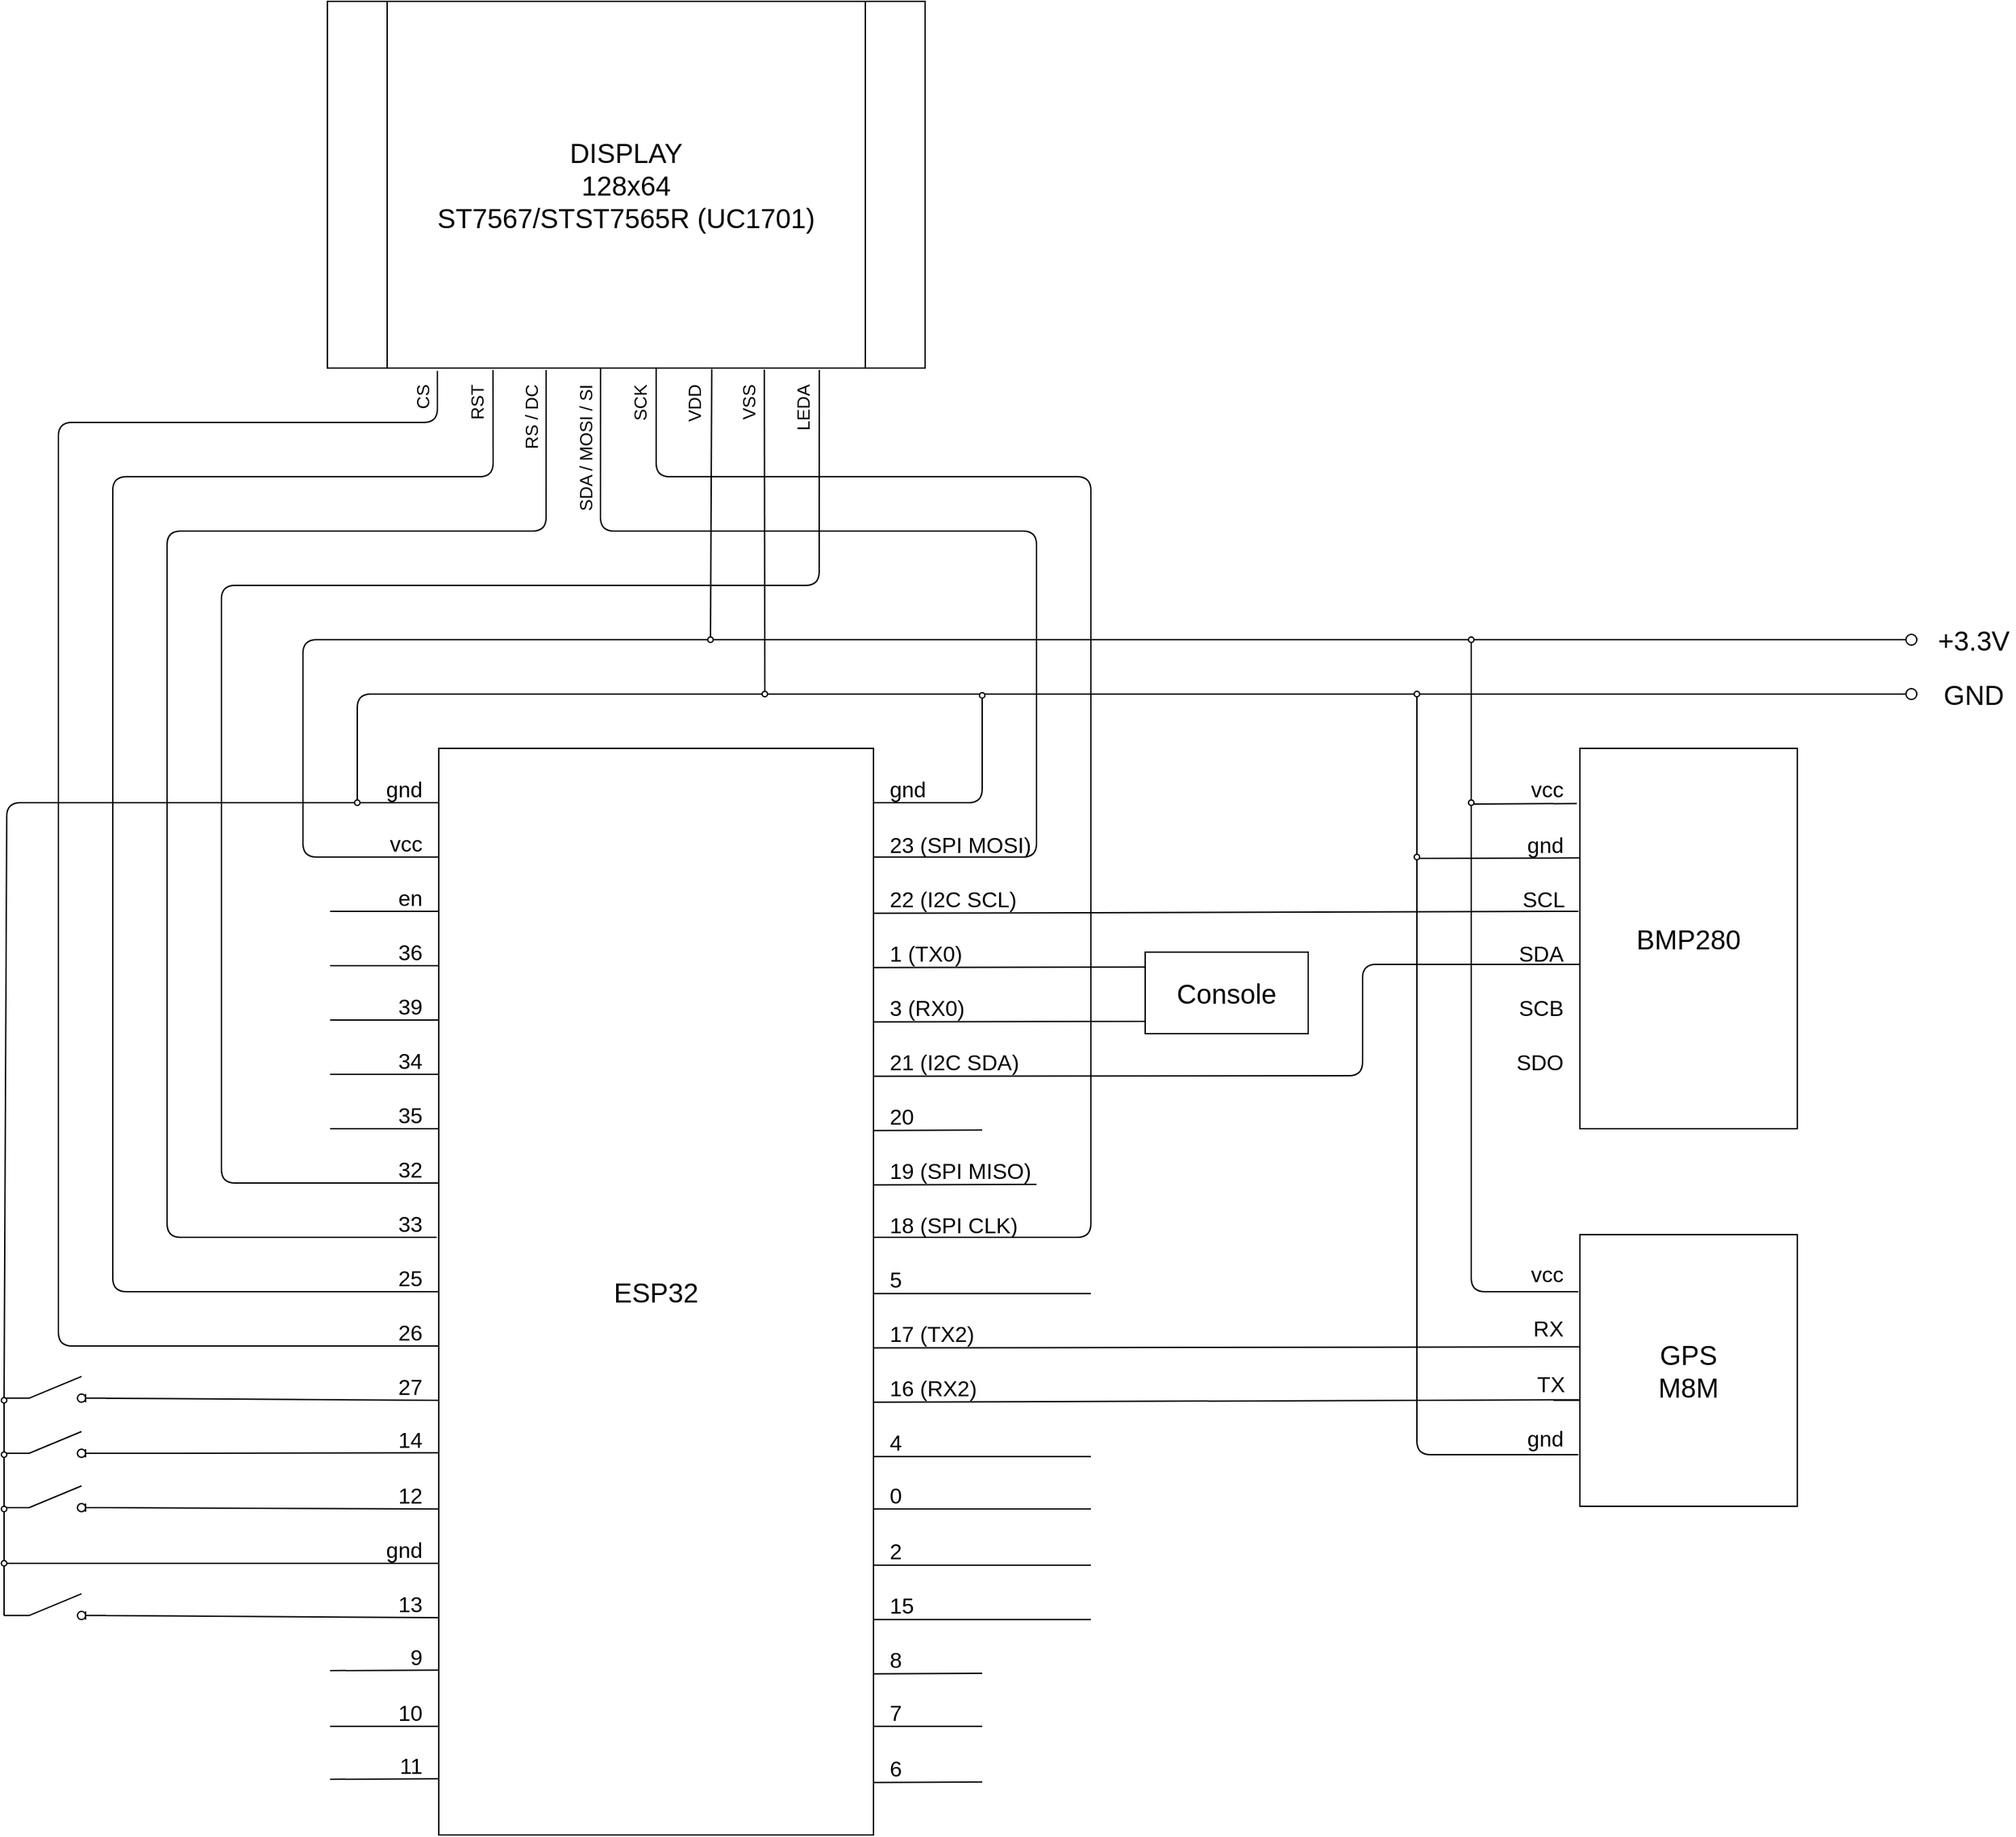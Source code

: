 <mxfile version="12.7.9" type="device"><diagram name="Page-1" id="7e0a89b8-554c-2b80-1dc8-d5c74ca68de4"><mxGraphModel dx="1573" dy="1847" grid="1" gridSize="10" guides="1" tooltips="1" connect="1" arrows="1" fold="1" page="1" pageScale="1" pageWidth="1100" pageHeight="850" background="#ffffff" math="0" shadow="0"><root><mxCell id="0"/><mxCell id="1" parent="0"/><mxCell id="0UZPbs1Aj6lGEh4538II-2" value="&lt;font style=&quot;font-size: 20px&quot;&gt;ESP32&lt;/font&gt;" style="rounded=0;whiteSpace=wrap;html=1;" parent="1" vertex="1"><mxGeometry x="400" y="40" width="320" height="800" as="geometry"/></mxCell><mxCell id="0UZPbs1Aj6lGEh4538II-4" value="" style="endArrow=none;html=1;" parent="1" edge="1"><mxGeometry width="50" height="50" relative="1" as="geometry"><mxPoint x="720" y="161.43" as="sourcePoint"/><mxPoint x="1239" y="160" as="targetPoint"/></mxGeometry></mxCell><mxCell id="0UZPbs1Aj6lGEh4538II-5" value="" style="endArrow=none;html=1;" parent="1" edge="1"><mxGeometry width="50" height="50" relative="1" as="geometry"><mxPoint x="720" y="201.43" as="sourcePoint"/><mxPoint x="920" y="201" as="targetPoint"/></mxGeometry></mxCell><mxCell id="0UZPbs1Aj6lGEh4538II-6" value="&lt;font style=&quot;font-size: 16px&quot;&gt;23 (SPI MOSI)&lt;/font&gt;" style="text;html=1;strokeColor=none;fillColor=none;align=left;verticalAlign=middle;whiteSpace=wrap;rounded=0;fontSize=13;" parent="1" vertex="1"><mxGeometry x="730" y="100" width="110" height="21.43" as="geometry"/></mxCell><mxCell id="0UZPbs1Aj6lGEh4538II-7" value="&lt;font style=&quot;font-size: 16px&quot;&gt;22 (I2C SCL)&lt;/font&gt;" style="text;html=1;strokeColor=none;fillColor=none;align=left;verticalAlign=middle;rounded=0;fontSize=13;" parent="1" vertex="1"><mxGeometry x="730" y="141.43" width="110" height="20" as="geometry"/></mxCell><mxCell id="0UZPbs1Aj6lGEh4538II-8" value="&lt;font style=&quot;font-size: 16px&quot;&gt;1 (TX0)&lt;/font&gt;" style="text;html=1;strokeColor=none;fillColor=none;align=left;verticalAlign=middle;whiteSpace=wrap;rounded=0;fontSize=13;" parent="1" vertex="1"><mxGeometry x="730" y="181.43" width="100" height="20" as="geometry"/></mxCell><mxCell id="0UZPbs1Aj6lGEh4538II-12" value="&lt;font style=&quot;font-size: 16px&quot;&gt;3 (RX0)&lt;br&gt;&lt;/font&gt;" style="text;html=1;strokeColor=none;fillColor=none;align=left;verticalAlign=middle;whiteSpace=wrap;rounded=0;fontSize=13;" parent="1" vertex="1"><mxGeometry x="730" y="221.43" width="100" height="20" as="geometry"/></mxCell><mxCell id="0UZPbs1Aj6lGEh4538II-13" value="" style="endArrow=none;html=1;" parent="1" edge="1"><mxGeometry width="50" height="50" relative="1" as="geometry"><mxPoint x="720" y="241.43" as="sourcePoint"/><mxPoint x="920" y="241" as="targetPoint"/></mxGeometry></mxCell><mxCell id="0UZPbs1Aj6lGEh4538II-14" value="&lt;font style=&quot;font-size: 16px&quot;&gt;21 (I2C SDA)&lt;/font&gt;" style="text;html=1;strokeColor=none;fillColor=none;align=left;verticalAlign=middle;whiteSpace=wrap;rounded=0;fontSize=13;" parent="1" vertex="1"><mxGeometry x="730" y="261.43" width="110" height="20" as="geometry"/></mxCell><mxCell id="0UZPbs1Aj6lGEh4538II-15" value="" style="endArrow=none;html=1;entryX=-0.003;entryY=0.568;entryDx=0;entryDy=0;entryPerimeter=0;" parent="1" edge="1" target="93kiFHDjrlVCuS0_B0_R-1"><mxGeometry width="50" height="50" relative="1" as="geometry"><mxPoint x="720" y="281.43" as="sourcePoint"/><mxPoint x="1040" y="281" as="targetPoint"/><Array as="points"><mxPoint x="1080" y="281"/><mxPoint x="1080" y="199"/></Array></mxGeometry></mxCell><mxCell id="0UZPbs1Aj6lGEh4538II-16" value="&lt;font style=&quot;font-size: 16px&quot;&gt;20&lt;/font&gt;" style="text;html=1;strokeColor=none;fillColor=none;align=left;verticalAlign=middle;whiteSpace=wrap;rounded=0;fontSize=13;" parent="1" vertex="1"><mxGeometry x="730" y="301.43" width="40" height="20" as="geometry"/></mxCell><mxCell id="0UZPbs1Aj6lGEh4538II-17" value="" style="endArrow=none;html=1;" parent="1" edge="1"><mxGeometry width="50" height="50" relative="1" as="geometry"><mxPoint x="720" y="321.43" as="sourcePoint"/><mxPoint x="800" y="321" as="targetPoint"/></mxGeometry></mxCell><mxCell id="0UZPbs1Aj6lGEh4538II-18" value="&lt;font style=&quot;font-size: 16px&quot;&gt;19 (SPI MISO)&lt;/font&gt;" style="text;html=1;strokeColor=none;fillColor=none;align=left;verticalAlign=middle;whiteSpace=wrap;rounded=0;fontSize=13;" parent="1" vertex="1"><mxGeometry x="730" y="341.43" width="110" height="20" as="geometry"/></mxCell><mxCell id="0UZPbs1Aj6lGEh4538II-19" value="" style="endArrow=none;html=1;" parent="1" edge="1"><mxGeometry width="50" height="50" relative="1" as="geometry"><mxPoint x="720" y="361.43" as="sourcePoint"/><mxPoint x="840" y="361" as="targetPoint"/></mxGeometry></mxCell><mxCell id="0UZPbs1Aj6lGEh4538II-20" value="&lt;font style=&quot;font-size: 16px&quot;&gt;18 (SPI CLK)&lt;/font&gt;" style="text;html=1;strokeColor=none;fillColor=none;align=left;verticalAlign=middle;whiteSpace=wrap;rounded=0;fontSize=13;" parent="1" vertex="1"><mxGeometry x="730" y="381.43" width="110" height="20" as="geometry"/></mxCell><mxCell id="0UZPbs1Aj6lGEh4538II-22" value="&lt;font style=&quot;font-size: 16px&quot;&gt;5&lt;/font&gt;" style="text;html=1;strokeColor=none;fillColor=none;align=left;verticalAlign=middle;whiteSpace=wrap;rounded=0;fontSize=13;" parent="1" vertex="1"><mxGeometry x="730" y="421.43" width="40" height="20" as="geometry"/></mxCell><mxCell id="0UZPbs1Aj6lGEh4538II-23" value="" style="endArrow=none;html=1;" parent="1" edge="1"><mxGeometry width="50" height="50" relative="1" as="geometry"><mxPoint x="720" y="441.43" as="sourcePoint"/><mxPoint x="880" y="441.43" as="targetPoint"/></mxGeometry></mxCell><mxCell id="0UZPbs1Aj6lGEh4538II-26" value="&lt;font style=&quot;font-size: 16px&quot;&gt;17 (TX2)&lt;/font&gt;" style="text;html=1;strokeColor=none;fillColor=none;align=left;verticalAlign=middle;whiteSpace=wrap;rounded=0;fontSize=13;" parent="1" vertex="1"><mxGeometry x="730" y="461.43" width="110" height="20" as="geometry"/></mxCell><mxCell id="0UZPbs1Aj6lGEh4538II-27" value="" style="endArrow=none;html=1;entryX=0.007;entryY=0.413;entryDx=0;entryDy=0;entryPerimeter=0;" parent="1" edge="1" target="93kiFHDjrlVCuS0_B0_R-14"><mxGeometry width="50" height="50" relative="1" as="geometry"><mxPoint x="720" y="481.43" as="sourcePoint"/><mxPoint x="880" y="481.43" as="targetPoint"/></mxGeometry></mxCell><mxCell id="0UZPbs1Aj6lGEh4538II-28" value="&lt;span style=&quot;font-size: 16px&quot;&gt;16 (RX2)&lt;/span&gt;" style="text;html=1;strokeColor=none;fillColor=none;align=left;verticalAlign=middle;whiteSpace=wrap;rounded=0;fontSize=13;" parent="1" vertex="1"><mxGeometry x="730" y="501.43" width="110" height="20" as="geometry"/></mxCell><mxCell id="0UZPbs1Aj6lGEh4538II-29" value="" style="endArrow=none;html=1;entryX=0.002;entryY=0.608;entryDx=0;entryDy=0;entryPerimeter=0;" parent="1" edge="1" target="93kiFHDjrlVCuS0_B0_R-14"><mxGeometry width="50" height="50" relative="1" as="geometry"><mxPoint x="720" y="521.43" as="sourcePoint"/><mxPoint x="880" y="521.43" as="targetPoint"/></mxGeometry></mxCell><mxCell id="0UZPbs1Aj6lGEh4538II-30" value="&lt;font style=&quot;font-size: 16px&quot;&gt;4&lt;/font&gt;" style="text;html=1;strokeColor=none;fillColor=none;align=left;verticalAlign=middle;whiteSpace=wrap;rounded=0;fontSize=13;" parent="1" vertex="1"><mxGeometry x="730" y="541.43" width="40" height="20" as="geometry"/></mxCell><mxCell id="0UZPbs1Aj6lGEh4538II-31" value="" style="endArrow=none;html=1;" parent="1" edge="1"><mxGeometry width="50" height="50" relative="1" as="geometry"><mxPoint x="720" y="561.43" as="sourcePoint"/><mxPoint x="880" y="561.43" as="targetPoint"/></mxGeometry></mxCell><mxCell id="0UZPbs1Aj6lGEh4538II-32" value="&lt;font style=&quot;font-size: 16px&quot;&gt;0&lt;/font&gt;" style="text;html=1;strokeColor=none;fillColor=none;align=left;verticalAlign=middle;whiteSpace=wrap;rounded=0;fontSize=13;" parent="1" vertex="1"><mxGeometry x="730" y="580" width="40" height="20" as="geometry"/></mxCell><mxCell id="0UZPbs1Aj6lGEh4538II-33" value="" style="endArrow=none;html=1;" parent="1" edge="1"><mxGeometry width="50" height="50" relative="1" as="geometry"><mxPoint x="720" y="600" as="sourcePoint"/><mxPoint x="880" y="600" as="targetPoint"/></mxGeometry></mxCell><mxCell id="0UZPbs1Aj6lGEh4538II-34" value="&lt;font style=&quot;font-size: 16px&quot;&gt;2&lt;/font&gt;" style="text;html=1;strokeColor=none;fillColor=none;align=left;verticalAlign=middle;whiteSpace=wrap;rounded=0;fontSize=13;" parent="1" vertex="1"><mxGeometry x="730" y="621.43" width="40" height="20" as="geometry"/></mxCell><mxCell id="0UZPbs1Aj6lGEh4538II-35" value="" style="endArrow=none;html=1;" parent="1" edge="1"><mxGeometry width="50" height="50" relative="1" as="geometry"><mxPoint x="720" y="641.43" as="sourcePoint"/><mxPoint x="880" y="641.43" as="targetPoint"/></mxGeometry></mxCell><mxCell id="0UZPbs1Aj6lGEh4538II-36" value="" style="endArrow=none;html=1;" parent="1" edge="1"><mxGeometry width="50" height="50" relative="1" as="geometry"><mxPoint x="720" y="801.43" as="sourcePoint"/><mxPoint x="800" y="801" as="targetPoint"/></mxGeometry></mxCell><mxCell id="0UZPbs1Aj6lGEh4538II-37" value="&lt;font style=&quot;font-size: 16px&quot;&gt;6&lt;/font&gt;" style="text;html=1;strokeColor=none;fillColor=none;align=left;verticalAlign=middle;whiteSpace=wrap;rounded=0;fontSize=13;" parent="1" vertex="1"><mxGeometry x="730" y="781.43" width="40" height="20" as="geometry"/></mxCell><mxCell id="0UZPbs1Aj6lGEh4538II-38" value="" style="endArrow=none;html=1;" parent="1" edge="1"><mxGeometry width="50" height="50" relative="1" as="geometry"><mxPoint x="720" y="760.0" as="sourcePoint"/><mxPoint x="800" y="760" as="targetPoint"/></mxGeometry></mxCell><mxCell id="0UZPbs1Aj6lGEh4538II-39" value="&lt;font style=&quot;font-size: 16px&quot;&gt;7&lt;/font&gt;" style="text;html=1;strokeColor=none;fillColor=none;align=left;verticalAlign=middle;whiteSpace=wrap;rounded=0;fontSize=13;" parent="1" vertex="1"><mxGeometry x="730" y="740" width="40" height="20" as="geometry"/></mxCell><mxCell id="0UZPbs1Aj6lGEh4538II-40" value="&lt;font style=&quot;font-size: 16px&quot;&gt;8&lt;/font&gt;" style="text;html=1;strokeColor=none;fillColor=none;align=left;verticalAlign=middle;whiteSpace=wrap;rounded=0;fontSize=13;" parent="1" vertex="1"><mxGeometry x="730" y="701.43" width="40" height="20" as="geometry"/></mxCell><mxCell id="0UZPbs1Aj6lGEh4538II-41" value="" style="endArrow=none;html=1;" parent="1" edge="1"><mxGeometry width="50" height="50" relative="1" as="geometry"><mxPoint x="720" y="721.43" as="sourcePoint"/><mxPoint x="800" y="721" as="targetPoint"/></mxGeometry></mxCell><mxCell id="0UZPbs1Aj6lGEh4538II-42" value="&lt;span style=&quot;font-size: 16px&quot;&gt;15&lt;/span&gt;" style="text;html=1;strokeColor=none;fillColor=none;align=left;verticalAlign=middle;whiteSpace=wrap;rounded=0;fontSize=13;" parent="1" vertex="1"><mxGeometry x="730" y="661.43" width="40" height="20" as="geometry"/></mxCell><mxCell id="0UZPbs1Aj6lGEh4538II-43" value="" style="endArrow=none;html=1;" parent="1" edge="1"><mxGeometry width="50" height="50" relative="1" as="geometry"><mxPoint x="720" y="681.43" as="sourcePoint"/><mxPoint x="880" y="681.43" as="targetPoint"/></mxGeometry></mxCell><mxCell id="0UZPbs1Aj6lGEh4538II-44" value="" style="endArrow=none;html=1;exitX=0;exitY=0.845;exitDx=0;exitDy=0;exitPerimeter=0;" parent="1" source="0UZPbs1Aj6lGEh4538II-85" edge="1"><mxGeometry width="50" height="50" relative="1" as="geometry"><mxPoint x="130" y="80" as="sourcePoint"/><mxPoint x="400" y="80" as="targetPoint"/><Array as="points"><mxPoint x="82" y="80"/></Array></mxGeometry></mxCell><mxCell id="0UZPbs1Aj6lGEh4538II-45" value="" style="endArrow=none;html=1;" parent="1" edge="1"><mxGeometry width="50" height="50" relative="1" as="geometry"><mxPoint x="1480" y="-40" as="sourcePoint"/><mxPoint x="400" y="120" as="targetPoint"/><Array as="points"><mxPoint x="300" y="-40"/><mxPoint x="300" y="120"/></Array></mxGeometry></mxCell><mxCell id="0UZPbs1Aj6lGEh4538II-46" value="" style="endArrow=none;html=1;" parent="1" edge="1"><mxGeometry width="50" height="50" relative="1" as="geometry"><mxPoint x="320" y="160" as="sourcePoint"/><mxPoint x="400" y="160" as="targetPoint"/></mxGeometry></mxCell><mxCell id="0UZPbs1Aj6lGEh4538II-47" value="&lt;font style=&quot;font-size: 16px&quot;&gt;gnd&lt;/font&gt;" style="text;html=1;strokeColor=none;fillColor=none;align=right;verticalAlign=middle;whiteSpace=wrap;rounded=0;fontSize=13;" parent="1" vertex="1"><mxGeometry x="350" y="60" width="40" height="20" as="geometry"/></mxCell><mxCell id="0UZPbs1Aj6lGEh4538II-48" value="&lt;font style=&quot;font-size: 16px&quot;&gt;vcc&lt;/font&gt;" style="text;html=1;strokeColor=none;fillColor=none;align=right;verticalAlign=middle;whiteSpace=wrap;rounded=0;fontSize=13;" parent="1" vertex="1"><mxGeometry x="350" y="100" width="40" height="20" as="geometry"/></mxCell><mxCell id="0UZPbs1Aj6lGEh4538II-49" value="&lt;font style=&quot;font-size: 16px&quot;&gt;en&lt;/font&gt;" style="text;html=1;strokeColor=none;fillColor=none;align=right;verticalAlign=middle;whiteSpace=wrap;rounded=0;fontSize=13;" parent="1" vertex="1"><mxGeometry x="350" y="140" width="40" height="20" as="geometry"/></mxCell><mxCell id="0UZPbs1Aj6lGEh4538II-50" value="&lt;font style=&quot;font-size: 16px&quot;&gt;36&lt;/font&gt;" style="text;html=1;strokeColor=none;fillColor=none;align=right;verticalAlign=middle;whiteSpace=wrap;rounded=0;fontSize=13;" parent="1" vertex="1"><mxGeometry x="350" y="180" width="40" height="20" as="geometry"/></mxCell><mxCell id="0UZPbs1Aj6lGEh4538II-51" value="" style="endArrow=none;html=1;" parent="1" edge="1"><mxGeometry width="50" height="50" relative="1" as="geometry"><mxPoint x="320" y="200" as="sourcePoint"/><mxPoint x="400" y="200" as="targetPoint"/></mxGeometry></mxCell><mxCell id="0UZPbs1Aj6lGEh4538II-52" value="&lt;font style=&quot;font-size: 16px&quot;&gt;39&lt;/font&gt;" style="text;html=1;strokeColor=none;fillColor=none;align=right;verticalAlign=middle;whiteSpace=wrap;rounded=0;fontSize=13;" parent="1" vertex="1"><mxGeometry x="350" y="220" width="40" height="20" as="geometry"/></mxCell><mxCell id="0UZPbs1Aj6lGEh4538II-53" value="" style="endArrow=none;html=1;" parent="1" edge="1"><mxGeometry width="50" height="50" relative="1" as="geometry"><mxPoint x="320" y="240" as="sourcePoint"/><mxPoint x="400" y="240" as="targetPoint"/></mxGeometry></mxCell><mxCell id="0UZPbs1Aj6lGEh4538II-54" value="&lt;font style=&quot;font-size: 16px&quot;&gt;34&lt;/font&gt;" style="text;html=1;strokeColor=none;fillColor=none;align=right;verticalAlign=middle;whiteSpace=wrap;rounded=0;fontSize=13;" parent="1" vertex="1"><mxGeometry x="350" y="260" width="40" height="20" as="geometry"/></mxCell><mxCell id="0UZPbs1Aj6lGEh4538II-55" value="" style="endArrow=none;html=1;" parent="1" edge="1"><mxGeometry width="50" height="50" relative="1" as="geometry"><mxPoint x="320" y="280" as="sourcePoint"/><mxPoint x="400" y="280" as="targetPoint"/></mxGeometry></mxCell><mxCell id="0UZPbs1Aj6lGEh4538II-56" value="&lt;font style=&quot;font-size: 16px&quot;&gt;35&lt;/font&gt;" style="text;html=1;strokeColor=none;fillColor=none;align=right;verticalAlign=middle;whiteSpace=wrap;rounded=0;fontSize=13;" parent="1" vertex="1"><mxGeometry x="350" y="300" width="40" height="20" as="geometry"/></mxCell><mxCell id="0UZPbs1Aj6lGEh4538II-57" value="" style="endArrow=none;html=1;" parent="1" edge="1"><mxGeometry width="50" height="50" relative="1" as="geometry"><mxPoint x="320" y="320" as="sourcePoint"/><mxPoint x="400" y="320" as="targetPoint"/></mxGeometry></mxCell><mxCell id="0UZPbs1Aj6lGEh4538II-58" value="&lt;font style=&quot;font-size: 16px&quot;&gt;32&lt;/font&gt;" style="text;html=1;strokeColor=none;fillColor=none;align=right;verticalAlign=middle;whiteSpace=wrap;rounded=0;fontSize=13;" parent="1" vertex="1"><mxGeometry x="350" y="340" width="40" height="20" as="geometry"/></mxCell><mxCell id="0UZPbs1Aj6lGEh4538II-60" value="&lt;font style=&quot;font-size: 16px&quot;&gt;33&lt;/font&gt;" style="text;html=1;strokeColor=none;fillColor=none;align=right;verticalAlign=middle;whiteSpace=wrap;rounded=0;fontSize=13;" parent="1" vertex="1"><mxGeometry x="350" y="380" width="40" height="20" as="geometry"/></mxCell><mxCell id="0UZPbs1Aj6lGEh4538II-62" value="&lt;font style=&quot;font-size: 16px&quot;&gt;25&lt;/font&gt;" style="text;html=1;strokeColor=none;fillColor=none;align=right;verticalAlign=middle;whiteSpace=wrap;rounded=0;fontSize=13;" parent="1" vertex="1"><mxGeometry x="350" y="420" width="40" height="20" as="geometry"/></mxCell><mxCell id="0UZPbs1Aj6lGEh4538II-64" value="&lt;span style=&quot;font-size: 16px&quot;&gt;26&lt;/span&gt;" style="text;html=1;strokeColor=none;fillColor=none;align=right;verticalAlign=middle;whiteSpace=wrap;rounded=0;fontSize=13;" parent="1" vertex="1"><mxGeometry x="350" y="460" width="40" height="20" as="geometry"/></mxCell><mxCell id="0UZPbs1Aj6lGEh4538II-66" value="&lt;font style=&quot;font-size: 16px&quot;&gt;27&lt;/font&gt;" style="text;html=1;strokeColor=none;fillColor=none;align=right;verticalAlign=middle;whiteSpace=wrap;rounded=0;fontSize=13;" parent="1" vertex="1"><mxGeometry x="350" y="500" width="40" height="20" as="geometry"/></mxCell><mxCell id="0UZPbs1Aj6lGEh4538II-67" value="" style="endArrow=none;html=1;exitX=1;exitY=0.845;exitDx=0;exitDy=0;exitPerimeter=0;" parent="1" source="0UZPbs1Aj6lGEh4538II-85" edge="1"><mxGeometry width="50" height="50" relative="1" as="geometry"><mxPoint x="240" y="520" as="sourcePoint"/><mxPoint x="400" y="520" as="targetPoint"/></mxGeometry></mxCell><mxCell id="0UZPbs1Aj6lGEh4538II-68" value="&lt;font style=&quot;font-size: 16px&quot;&gt;14&lt;/font&gt;" style="text;html=1;strokeColor=none;fillColor=none;align=right;verticalAlign=middle;whiteSpace=wrap;rounded=0;fontSize=13;" parent="1" vertex="1"><mxGeometry x="350" y="538.57" width="40" height="20" as="geometry"/></mxCell><mxCell id="0UZPbs1Aj6lGEh4538II-69" value="" style="endArrow=none;html=1;exitX=1;exitY=0.845;exitDx=0;exitDy=0;exitPerimeter=0;" parent="1" source="0UZPbs1Aj6lGEh4538II-86" edge="1"><mxGeometry width="50" height="50" relative="1" as="geometry"><mxPoint x="240" y="558.57" as="sourcePoint"/><mxPoint x="400" y="558.57" as="targetPoint"/></mxGeometry></mxCell><mxCell id="0UZPbs1Aj6lGEh4538II-70" value="&lt;font style=&quot;font-size: 16px&quot;&gt;12&lt;/font&gt;" style="text;html=1;strokeColor=none;fillColor=none;align=right;verticalAlign=middle;whiteSpace=wrap;rounded=0;fontSize=13;" parent="1" vertex="1"><mxGeometry x="350" y="580" width="40" height="20" as="geometry"/></mxCell><mxCell id="0UZPbs1Aj6lGEh4538II-71" value="" style="endArrow=none;html=1;exitX=1;exitY=0.845;exitDx=0;exitDy=0;exitPerimeter=0;" parent="1" source="0UZPbs1Aj6lGEh4538II-87" edge="1"><mxGeometry width="50" height="50" relative="1" as="geometry"><mxPoint x="240" y="600" as="sourcePoint"/><mxPoint x="400" y="600" as="targetPoint"/></mxGeometry></mxCell><mxCell id="0UZPbs1Aj6lGEh4538II-72" value="" style="endArrow=none;html=1;" parent="1" edge="1"><mxGeometry width="50" height="50" relative="1" as="geometry"><mxPoint x="320" y="760" as="sourcePoint"/><mxPoint x="400" y="760" as="targetPoint"/></mxGeometry></mxCell><mxCell id="0UZPbs1Aj6lGEh4538II-73" value="&lt;font style=&quot;font-size: 16px&quot;&gt;10&lt;/font&gt;" style="text;html=1;strokeColor=none;fillColor=none;align=right;verticalAlign=middle;whiteSpace=wrap;rounded=0;fontSize=13;" parent="1" vertex="1"><mxGeometry x="350" y="740" width="40" height="20" as="geometry"/></mxCell><mxCell id="0UZPbs1Aj6lGEh4538II-74" value="" style="endArrow=none;html=1;" parent="1" edge="1"><mxGeometry width="50" height="50" relative="1" as="geometry"><mxPoint x="320" y="719" as="sourcePoint"/><mxPoint x="400" y="718.57" as="targetPoint"/></mxGeometry></mxCell><mxCell id="0UZPbs1Aj6lGEh4538II-75" value="&lt;font style=&quot;font-size: 16px&quot;&gt;9&lt;/font&gt;" style="text;html=1;strokeColor=none;fillColor=none;align=right;verticalAlign=middle;whiteSpace=wrap;rounded=0;fontSize=13;" parent="1" vertex="1"><mxGeometry x="350" y="698.57" width="40" height="20" as="geometry"/></mxCell><mxCell id="0UZPbs1Aj6lGEh4538II-76" value="&lt;font style=&quot;font-size: 16px&quot;&gt;13&lt;/font&gt;" style="text;html=1;strokeColor=none;fillColor=none;align=right;verticalAlign=middle;whiteSpace=wrap;rounded=0;fontSize=13;" parent="1" vertex="1"><mxGeometry x="350" y="660" width="40" height="20" as="geometry"/></mxCell><mxCell id="0UZPbs1Aj6lGEh4538II-77" value="" style="endArrow=none;html=1;exitX=1;exitY=0.845;exitDx=0;exitDy=0;exitPerimeter=0;" parent="1" source="0UZPbs1Aj6lGEh4538II-88" edge="1"><mxGeometry width="50" height="50" relative="1" as="geometry"><mxPoint x="230" y="680" as="sourcePoint"/><mxPoint x="400" y="680" as="targetPoint"/></mxGeometry></mxCell><mxCell id="0UZPbs1Aj6lGEh4538II-78" value="&lt;span style=&quot;font-size: 16px&quot;&gt;gnd&lt;/span&gt;" style="text;html=1;strokeColor=none;fillColor=none;align=right;verticalAlign=middle;whiteSpace=wrap;rounded=0;fontSize=13;" parent="1" vertex="1"><mxGeometry x="350" y="620" width="40" height="20" as="geometry"/></mxCell><mxCell id="0UZPbs1Aj6lGEh4538II-79" value="" style="endArrow=none;html=1;" parent="1" edge="1"><mxGeometry width="50" height="50" relative="1" as="geometry"><mxPoint x="80" y="640" as="sourcePoint"/><mxPoint x="400" y="640" as="targetPoint"/></mxGeometry></mxCell><mxCell id="0UZPbs1Aj6lGEh4538II-80" value="" style="endArrow=none;html=1;" parent="1" edge="1"><mxGeometry width="50" height="50" relative="1" as="geometry"><mxPoint x="320" y="799" as="sourcePoint"/><mxPoint x="400" y="798.57" as="targetPoint"/></mxGeometry></mxCell><mxCell id="0UZPbs1Aj6lGEh4538II-81" value="&lt;font style=&quot;font-size: 16px&quot;&gt;11&lt;/font&gt;" style="text;html=1;strokeColor=none;fillColor=none;align=right;verticalAlign=middle;whiteSpace=wrap;rounded=0;fontSize=13;" parent="1" vertex="1"><mxGeometry x="350" y="778.57" width="40" height="20" as="geometry"/></mxCell><mxCell id="0UZPbs1Aj6lGEh4538II-82" value="" style="endArrow=none;html=1;" parent="1" edge="1"><mxGeometry width="50" height="50" relative="1" as="geometry"><mxPoint x="720" y="80" as="sourcePoint"/><mxPoint x="800" as="targetPoint"/><Array as="points"><mxPoint x="800" y="80"/></Array></mxGeometry></mxCell><mxCell id="0UZPbs1Aj6lGEh4538II-83" value="&lt;font style=&quot;font-size: 16px&quot;&gt;gnd&lt;/font&gt;" style="text;html=1;strokeColor=none;fillColor=none;align=left;verticalAlign=middle;whiteSpace=wrap;rounded=0;fontSize=13;" parent="1" vertex="1"><mxGeometry x="730" y="60" width="40" height="20" as="geometry"/></mxCell><mxCell id="0UZPbs1Aj6lGEh4538II-85" value="" style="pointerEvents=1;verticalLabelPosition=bottom;shadow=0;dashed=0;align=center;html=1;verticalAlign=top;shape=mxgraph.electrical.electro-mechanical.switch_disconnector;fontSize=13;" parent="1" vertex="1"><mxGeometry x="80" y="502.43" width="75" height="19" as="geometry"/></mxCell><mxCell id="0UZPbs1Aj6lGEh4538II-86" value="" style="pointerEvents=1;verticalLabelPosition=bottom;shadow=0;dashed=0;align=center;html=1;verticalAlign=top;shape=mxgraph.electrical.electro-mechanical.switch_disconnector;fontSize=13;" parent="1" vertex="1"><mxGeometry x="80" y="543.0" width="75" height="19" as="geometry"/></mxCell><mxCell id="0UZPbs1Aj6lGEh4538II-87" value="" style="pointerEvents=1;verticalLabelPosition=bottom;shadow=0;dashed=0;align=center;html=1;verticalAlign=top;shape=mxgraph.electrical.electro-mechanical.switch_disconnector;fontSize=13;" parent="1" vertex="1"><mxGeometry x="80" y="583.0" width="75" height="19" as="geometry"/></mxCell><mxCell id="0UZPbs1Aj6lGEh4538II-88" value="" style="pointerEvents=1;verticalLabelPosition=bottom;shadow=0;dashed=0;align=center;html=1;verticalAlign=top;shape=mxgraph.electrical.electro-mechanical.switch_disconnector;fontSize=13;" parent="1" vertex="1"><mxGeometry x="80" y="662.43" width="75" height="19" as="geometry"/></mxCell><mxCell id="0UZPbs1Aj6lGEh4538II-93" value="" style="endArrow=none;html=1;fontSize=13;entryX=0;entryY=0.845;entryDx=0;entryDy=0;entryPerimeter=0;exitX=0;exitY=0.845;exitDx=0;exitDy=0;exitPerimeter=0;" parent="1" source="0UZPbs1Aj6lGEh4538II-86" target="0UZPbs1Aj6lGEh4538II-85" edge="1"><mxGeometry width="50" height="50" relative="1" as="geometry"><mxPoint x="212" y="590" as="sourcePoint"/><mxPoint x="262" y="540" as="targetPoint"/></mxGeometry></mxCell><mxCell id="0UZPbs1Aj6lGEh4538II-94" value="" style="endArrow=none;html=1;fontSize=13;exitX=0;exitY=0.845;exitDx=0;exitDy=0;exitPerimeter=0;entryX=0;entryY=0.845;entryDx=0;entryDy=0;entryPerimeter=0;" parent="1" source="0UZPbs1Aj6lGEh4538II-86" target="0UZPbs1Aj6lGEh4538II-87" edge="1"><mxGeometry width="50" height="50" relative="1" as="geometry"><mxPoint x="212" y="590" as="sourcePoint"/><mxPoint x="262" y="540" as="targetPoint"/></mxGeometry></mxCell><mxCell id="0UZPbs1Aj6lGEh4538II-95" value="" style="endArrow=none;html=1;fontSize=13;entryX=0;entryY=0.845;entryDx=0;entryDy=0;entryPerimeter=0;exitX=0;exitY=0.845;exitDx=0;exitDy=0;exitPerimeter=0;" parent="1" source="0UZPbs1Aj6lGEh4538II-88" target="0UZPbs1Aj6lGEh4538II-87" edge="1"><mxGeometry width="50" height="50" relative="1" as="geometry"><mxPoint x="82" y="640" as="sourcePoint"/><mxPoint x="262" y="540" as="targetPoint"/></mxGeometry></mxCell><mxCell id="0UZPbs1Aj6lGEh4538II-100" value="&lt;font style=&quot;font-size: 20px&quot;&gt;&lt;font style=&quot;font-size: 20px&quot;&gt;DISPLAY&lt;br&gt;128x64&lt;br&gt;&lt;/font&gt;ST7567/STST7565R (UC1701)&lt;/font&gt;" style="shape=process;whiteSpace=wrap;html=1;backgroundOutline=1;fontSize=13;align=center;" parent="1" vertex="1"><mxGeometry x="318" y="-510" width="440" height="270" as="geometry"/></mxCell><mxCell id="0UZPbs1Aj6lGEh4538II-101" value="" style="endArrow=none;html=1;fontSize=13;entryX=0.184;entryY=1.008;entryDx=0;entryDy=0;entryPerimeter=0;" parent="1" target="0UZPbs1Aj6lGEh4538II-100" edge="1"><mxGeometry width="50" height="50" relative="1" as="geometry"><mxPoint x="400" y="480" as="sourcePoint"/><mxPoint x="400" y="-160" as="targetPoint"/><Array as="points"><mxPoint x="120" y="480"/><mxPoint x="120" y="-200"/><mxPoint x="399" y="-200"/></Array></mxGeometry></mxCell><mxCell id="0UZPbs1Aj6lGEh4538II-102" value="CS" style="text;html=1;strokeColor=none;fillColor=none;align=right;verticalAlign=middle;whiteSpace=wrap;rounded=0;rotation=-90;fontSize=13;" parent="1" vertex="1"><mxGeometry x="368" y="-220" width="40" height="20" as="geometry"/></mxCell><mxCell id="0UZPbs1Aj6lGEh4538II-107" value="" style="endArrow=none;html=1;fontSize=13;exitX=0;exitY=0.5;exitDx=0;exitDy=0;entryX=0.277;entryY=1.005;entryDx=0;entryDy=0;entryPerimeter=0;" parent="1" source="0UZPbs1Aj6lGEh4538II-2" target="0UZPbs1Aj6lGEh4538II-100" edge="1"><mxGeometry width="50" height="50" relative="1" as="geometry"><mxPoint x="380" y="450" as="sourcePoint"/><mxPoint x="440" y="-160" as="targetPoint"/><Array as="points"><mxPoint x="160" y="440"/><mxPoint x="160" y="-160"/><mxPoint x="440" y="-160"/></Array></mxGeometry></mxCell><mxCell id="0UZPbs1Aj6lGEh4538II-108" value="RST" style="text;html=1;strokeColor=none;fillColor=none;align=right;verticalAlign=middle;whiteSpace=wrap;rounded=0;rotation=-90;fontSize=13;" parent="1" vertex="1"><mxGeometry x="408" y="-220" width="40" height="20" as="geometry"/></mxCell><mxCell id="0UZPbs1Aj6lGEh4538II-109" value="" style="endArrow=none;html=1;fontSize=13;exitX=-0.005;exitY=0.45;exitDx=0;exitDy=0;exitPerimeter=0;entryX=0.366;entryY=1.005;entryDx=0;entryDy=0;entryPerimeter=0;" parent="1" source="0UZPbs1Aj6lGEh4538II-2" target="0UZPbs1Aj6lGEh4538II-100" edge="1"><mxGeometry width="50" height="50" relative="1" as="geometry"><mxPoint x="480" y="-80" as="sourcePoint"/><mxPoint x="480" y="-160" as="targetPoint"/><Array as="points"><mxPoint x="200" y="400"/><mxPoint x="200" y="-120"/><mxPoint x="479" y="-120"/></Array></mxGeometry></mxCell><mxCell id="0UZPbs1Aj6lGEh4538II-110" value="RS / DC" style="text;html=1;strokeColor=none;fillColor=none;align=right;verticalAlign=middle;whiteSpace=wrap;rounded=0;rotation=-90;fontSize=13;" parent="1" vertex="1"><mxGeometry x="438" y="-210" width="60" height="20" as="geometry"/></mxCell><mxCell id="0UZPbs1Aj6lGEh4538II-111" value="" style="endArrow=none;html=1;fontSize=13;entryX=0.457;entryY=0.999;entryDx=0;entryDy=0;entryPerimeter=0;" parent="1" target="0UZPbs1Aj6lGEh4538II-100" edge="1"><mxGeometry width="50" height="50" relative="1" as="geometry"><mxPoint x="720" y="120" as="sourcePoint"/><mxPoint x="520" y="-160" as="targetPoint"/><Array as="points"><mxPoint x="840" y="120"/><mxPoint x="840" y="-120"/><mxPoint x="519" y="-120"/></Array></mxGeometry></mxCell><mxCell id="0UZPbs1Aj6lGEh4538II-112" value="SDA / MOSI / SI" style="text;html=1;strokeColor=none;fillColor=none;align=right;verticalAlign=middle;whiteSpace=wrap;rounded=0;rotation=-90;fontSize=13;" parent="1" vertex="1"><mxGeometry x="453" y="-185" width="110" height="20" as="geometry"/></mxCell><mxCell id="0UZPbs1Aj6lGEh4538II-113" value="" style="endArrow=none;html=1;fontSize=13;entryX=0.55;entryY=0.998;entryDx=0;entryDy=0;entryPerimeter=0;" parent="1" target="0UZPbs1Aj6lGEh4538II-100" edge="1"><mxGeometry width="50" height="50" relative="1" as="geometry"><mxPoint x="720" y="400" as="sourcePoint"/><mxPoint x="560" y="-160" as="targetPoint"/><Array as="points"><mxPoint x="880" y="400"/><mxPoint x="880" y="-160"/><mxPoint x="560" y="-160"/></Array></mxGeometry></mxCell><mxCell id="0UZPbs1Aj6lGEh4538II-114" value="SCK" style="text;html=1;strokeColor=none;fillColor=none;align=right;verticalAlign=middle;whiteSpace=wrap;rounded=0;rotation=-90;fontSize=13;" parent="1" vertex="1"><mxGeometry x="528" y="-220" width="40" height="20" as="geometry"/></mxCell><mxCell id="0UZPbs1Aj6lGEh4538II-115" value="" style="endArrow=none;html=1;fontSize=13;entryX=0.643;entryY=1.003;entryDx=0;entryDy=0;entryPerimeter=0;" parent="1" target="0UZPbs1Aj6lGEh4538II-100" edge="1"><mxGeometry width="50" height="50" relative="1" as="geometry"><mxPoint x="600" y="-40" as="sourcePoint"/><mxPoint x="600" y="-200" as="targetPoint"/></mxGeometry></mxCell><mxCell id="0UZPbs1Aj6lGEh4538II-116" value="VDD" style="text;html=1;strokeColor=none;fillColor=none;align=right;verticalAlign=middle;whiteSpace=wrap;rounded=0;rotation=-90;fontSize=13;" parent="1" vertex="1"><mxGeometry x="568" y="-220" width="40" height="20" as="geometry"/></mxCell><mxCell id="0UZPbs1Aj6lGEh4538II-117" value="" style="endArrow=none;html=1;fontSize=13;entryX=0.731;entryY=1.004;entryDx=0;entryDy=0;entryPerimeter=0;" parent="1" target="0UZPbs1Aj6lGEh4538II-100" edge="1"><mxGeometry width="50" height="50" relative="1" as="geometry"><mxPoint x="640" as="sourcePoint"/><mxPoint x="640" y="-130" as="targetPoint"/></mxGeometry></mxCell><mxCell id="0UZPbs1Aj6lGEh4538II-118" value="VSS" style="text;html=1;strokeColor=none;fillColor=none;align=right;verticalAlign=middle;whiteSpace=wrap;rounded=0;rotation=-90;fontSize=13;" parent="1" vertex="1"><mxGeometry x="608" y="-220" width="40" height="20" as="geometry"/></mxCell><mxCell id="0UZPbs1Aj6lGEh4538II-119" value="" style="endArrow=none;html=1;fontSize=13;entryX=0.823;entryY=1.005;entryDx=0;entryDy=0;entryPerimeter=0;" parent="1" target="0UZPbs1Aj6lGEh4538II-100" edge="1"><mxGeometry width="50" height="50" relative="1" as="geometry"><mxPoint x="400" y="360" as="sourcePoint"/><mxPoint x="680" y="-230" as="targetPoint"/><Array as="points"><mxPoint x="240" y="360"/><mxPoint x="240" y="-80"/><mxPoint x="680" y="-80"/></Array></mxGeometry></mxCell><mxCell id="0UZPbs1Aj6lGEh4538II-120" value="LEDA" style="text;html=1;strokeColor=none;fillColor=none;align=right;verticalAlign=middle;whiteSpace=wrap;rounded=0;rotation=-90;fontSize=13;" parent="1" vertex="1"><mxGeometry x="648" y="-220" width="40" height="20" as="geometry"/></mxCell><mxCell id="0UZPbs1Aj6lGEh4538II-126" value="Console" style="rounded=0;whiteSpace=wrap;html=1;fontSize=20;align=center;" parent="1" vertex="1"><mxGeometry x="920" y="190" width="120" height="60" as="geometry"/></mxCell><mxCell id="0UZPbs1Aj6lGEh4538II-127" value="" style="endArrow=none;html=1;fontSize=20;" parent="1" edge="1"><mxGeometry width="50" height="50" relative="1" as="geometry"><mxPoint x="340" y="80" as="sourcePoint"/><mxPoint x="1480" as="targetPoint"/><Array as="points"><mxPoint x="340"/></Array></mxGeometry></mxCell><mxCell id="0UZPbs1Aj6lGEh4538II-128" value="" style="ellipse;whiteSpace=wrap;html=1;aspect=fixed;fontSize=20;align=right;" parent="1" vertex="1"><mxGeometry x="798" y="-1" width="4" height="4" as="geometry"/></mxCell><mxCell id="0UZPbs1Aj6lGEh4538II-133" value="" style="ellipse;whiteSpace=wrap;html=1;aspect=fixed;fontSize=20;align=right;" parent="1" vertex="1"><mxGeometry x="338" y="78" width="4" height="4" as="geometry"/></mxCell><mxCell id="0UZPbs1Aj6lGEh4538II-134" value="" style="ellipse;whiteSpace=wrap;html=1;aspect=fixed;fontSize=20;align=right;" parent="1" vertex="1"><mxGeometry x="78" y="518" width="4" height="4" as="geometry"/></mxCell><mxCell id="0UZPbs1Aj6lGEh4538II-135" value="" style="ellipse;whiteSpace=wrap;html=1;aspect=fixed;fontSize=20;align=right;" parent="1" vertex="1"><mxGeometry x="78" y="558" width="4" height="4" as="geometry"/></mxCell><mxCell id="0UZPbs1Aj6lGEh4538II-136" value="" style="ellipse;whiteSpace=wrap;html=1;aspect=fixed;fontSize=20;align=right;" parent="1" vertex="1"><mxGeometry x="78" y="598" width="4" height="4" as="geometry"/></mxCell><mxCell id="0UZPbs1Aj6lGEh4538II-137" value="" style="ellipse;whiteSpace=wrap;html=1;aspect=fixed;fontSize=20;align=right;" parent="1" vertex="1"><mxGeometry x="78" y="638" width="4" height="4" as="geometry"/></mxCell><mxCell id="0UZPbs1Aj6lGEh4538II-139" value="" style="ellipse;whiteSpace=wrap;html=1;aspect=fixed;fontSize=20;align=right;" parent="1" vertex="1"><mxGeometry x="638" y="-2" width="4" height="4" as="geometry"/></mxCell><mxCell id="M-7Kkkp-3xwDMlEtvuQW-1" value="" style="ellipse;whiteSpace=wrap;html=1;aspect=fixed;fontSize=20;align=right;" parent="1" vertex="1"><mxGeometry x="598" y="-42" width="4" height="4" as="geometry"/></mxCell><mxCell id="93kiFHDjrlVCuS0_B0_R-1" value="BMP280" style="rounded=0;whiteSpace=wrap;html=1;fontSize=20;" vertex="1" parent="1"><mxGeometry x="1240" y="40" width="160" height="280" as="geometry"/></mxCell><mxCell id="93kiFHDjrlVCuS0_B0_R-2" value="&lt;font style=&quot;font-size: 16px&quot;&gt;vcc&lt;/font&gt;" style="text;html=1;strokeColor=none;fillColor=none;align=right;verticalAlign=middle;whiteSpace=wrap;rounded=0;fontSize=13;" vertex="1" parent="1"><mxGeometry x="1190" y="60" width="40" height="20" as="geometry"/></mxCell><mxCell id="93kiFHDjrlVCuS0_B0_R-3" value="&lt;font style=&quot;font-size: 16px&quot;&gt;gnd&lt;/font&gt;" style="text;html=1;strokeColor=none;fillColor=none;align=right;verticalAlign=middle;whiteSpace=wrap;rounded=0;fontSize=13;" vertex="1" parent="1"><mxGeometry x="1190" y="100" width="40" height="21.43" as="geometry"/></mxCell><mxCell id="93kiFHDjrlVCuS0_B0_R-4" value="&lt;font style=&quot;font-size: 16px&quot;&gt;SCL&lt;/font&gt;" style="text;html=1;strokeColor=none;fillColor=none;align=right;verticalAlign=middle;rounded=0;fontSize=13;" vertex="1" parent="1"><mxGeometry x="1120" y="141.43" width="110" height="20" as="geometry"/></mxCell><mxCell id="93kiFHDjrlVCuS0_B0_R-5" value="&lt;font style=&quot;font-size: 16px&quot;&gt;SDA&lt;/font&gt;" style="text;html=1;strokeColor=none;fillColor=none;align=right;verticalAlign=middle;whiteSpace=wrap;rounded=0;fontSize=13;" vertex="1" parent="1"><mxGeometry x="1120" y="181.43" width="110" height="20" as="geometry"/></mxCell><mxCell id="93kiFHDjrlVCuS0_B0_R-6" value="&lt;font style=&quot;font-size: 16px&quot;&gt;SCB&lt;br&gt;&lt;/font&gt;" style="text;html=1;strokeColor=none;fillColor=none;align=right;verticalAlign=middle;whiteSpace=wrap;rounded=0;fontSize=13;" vertex="1" parent="1"><mxGeometry x="1120" y="221.43" width="110" height="20" as="geometry"/></mxCell><mxCell id="93kiFHDjrlVCuS0_B0_R-7" value="&lt;font style=&quot;font-size: 16px&quot;&gt;SDO&lt;br&gt;&lt;/font&gt;" style="text;html=1;strokeColor=none;fillColor=none;align=right;verticalAlign=middle;whiteSpace=wrap;rounded=0;fontSize=13;" vertex="1" parent="1"><mxGeometry x="1120" y="261.43" width="110" height="20" as="geometry"/></mxCell><mxCell id="93kiFHDjrlVCuS0_B0_R-10" value="" style="endArrow=none;html=1;fontSize=20;entryX=-0.007;entryY=0.81;entryDx=0;entryDy=0;entryPerimeter=0;" edge="1" parent="1" target="93kiFHDjrlVCuS0_B0_R-14"><mxGeometry width="50" height="50" relative="1" as="geometry"><mxPoint x="1120" as="sourcePoint"/><mxPoint x="1150" y="570" as="targetPoint"/><Array as="points"><mxPoint x="1120" y="560"/></Array></mxGeometry></mxCell><mxCell id="93kiFHDjrlVCuS0_B0_R-11" value="" style="endArrow=none;html=1;fontSize=20;entryX=-0.007;entryY=0.21;entryDx=0;entryDy=0;entryPerimeter=0;" edge="1" parent="1" target="93kiFHDjrlVCuS0_B0_R-14"><mxGeometry width="50" height="50" relative="1" as="geometry"><mxPoint x="1160" y="-40" as="sourcePoint"/><mxPoint x="1080" y="60" as="targetPoint"/><Array as="points"><mxPoint x="1160" y="440"/></Array></mxGeometry></mxCell><mxCell id="93kiFHDjrlVCuS0_B0_R-12" value="" style="ellipse;whiteSpace=wrap;html=1;aspect=fixed;fontSize=20;align=right;" vertex="1" parent="1"><mxGeometry x="1118" y="-2" width="4" height="4" as="geometry"/></mxCell><mxCell id="93kiFHDjrlVCuS0_B0_R-13" value="" style="ellipse;whiteSpace=wrap;html=1;aspect=fixed;fontSize=20;align=right;" vertex="1" parent="1"><mxGeometry x="1158" y="-42" width="4" height="4" as="geometry"/></mxCell><mxCell id="93kiFHDjrlVCuS0_B0_R-14" value="GPS&lt;br&gt;M8M" style="rounded=0;whiteSpace=wrap;html=1;fontSize=20;" vertex="1" parent="1"><mxGeometry x="1240" y="398" width="160" height="200" as="geometry"/></mxCell><mxCell id="93kiFHDjrlVCuS0_B0_R-15" value="&lt;font style=&quot;font-size: 16px&quot;&gt;vcc&lt;/font&gt;" style="text;html=1;strokeColor=none;fillColor=none;align=right;verticalAlign=middle;whiteSpace=wrap;rounded=0;fontSize=13;" vertex="1" parent="1"><mxGeometry x="1120" y="416.57" width="110" height="20" as="geometry"/></mxCell><mxCell id="93kiFHDjrlVCuS0_B0_R-16" value="&lt;font style=&quot;font-size: 16px&quot;&gt;RX&lt;/font&gt;" style="text;html=1;strokeColor=none;fillColor=none;align=right;verticalAlign=middle;whiteSpace=wrap;rounded=0;fontSize=13;" vertex="1" parent="1"><mxGeometry x="1120" y="456.57" width="110" height="21.43" as="geometry"/></mxCell><mxCell id="93kiFHDjrlVCuS0_B0_R-17" value="&lt;font style=&quot;font-size: 16px&quot;&gt;TX&lt;/font&gt;" style="text;html=1;strokeColor=none;fillColor=none;align=right;verticalAlign=middle;rounded=0;fontSize=13;" vertex="1" parent="1"><mxGeometry x="1120" y="498" width="110" height="20" as="geometry"/></mxCell><mxCell id="93kiFHDjrlVCuS0_B0_R-18" value="&lt;span style=&quot;font-size: 16px&quot;&gt;gnd&lt;/span&gt;" style="text;html=1;strokeColor=none;fillColor=none;align=right;verticalAlign=middle;whiteSpace=wrap;rounded=0;fontSize=13;" vertex="1" parent="1"><mxGeometry x="1120" y="538" width="110" height="20" as="geometry"/></mxCell><mxCell id="93kiFHDjrlVCuS0_B0_R-19" value="" style="endArrow=none;html=1;fontSize=20;entryX=-0.003;entryY=0.288;entryDx=0;entryDy=0;entryPerimeter=0;" edge="1" parent="1" target="93kiFHDjrlVCuS0_B0_R-1"><mxGeometry width="50" height="50" relative="1" as="geometry"><mxPoint x="1120" y="121" as="sourcePoint"/><mxPoint x="1080" y="240" as="targetPoint"/></mxGeometry></mxCell><mxCell id="93kiFHDjrlVCuS0_B0_R-20" value="" style="endArrow=none;html=1;fontSize=20;entryX=-0.014;entryY=0.145;entryDx=0;entryDy=0;entryPerimeter=0;" edge="1" parent="1" target="93kiFHDjrlVCuS0_B0_R-1"><mxGeometry width="50" height="50" relative="1" as="geometry"><mxPoint x="1160" y="81" as="sourcePoint"/><mxPoint x="1080" y="240" as="targetPoint"/></mxGeometry></mxCell><mxCell id="93kiFHDjrlVCuS0_B0_R-21" value="" style="ellipse;whiteSpace=wrap;html=1;aspect=fixed;fontSize=20;align=right;" vertex="1" parent="1"><mxGeometry x="1118" y="118" width="4" height="4" as="geometry"/></mxCell><mxCell id="93kiFHDjrlVCuS0_B0_R-22" value="" style="ellipse;whiteSpace=wrap;html=1;aspect=fixed;fontSize=20;align=right;" vertex="1" parent="1"><mxGeometry x="1158" y="78" width="4" height="4" as="geometry"/></mxCell><mxCell id="93kiFHDjrlVCuS0_B0_R-23" value="" style="ellipse;whiteSpace=wrap;html=1;aspect=fixed;fontSize=20;align=right;" vertex="1" parent="1"><mxGeometry x="1480" y="-4" width="8" height="8" as="geometry"/></mxCell><mxCell id="93kiFHDjrlVCuS0_B0_R-24" value="" style="ellipse;whiteSpace=wrap;html=1;aspect=fixed;fontSize=20;align=right;" vertex="1" parent="1"><mxGeometry x="1480" y="-44" width="8" height="8" as="geometry"/></mxCell><mxCell id="93kiFHDjrlVCuS0_B0_R-25" value="+3.3V" style="text;html=1;strokeColor=none;fillColor=none;align=center;verticalAlign=middle;whiteSpace=wrap;rounded=0;fontSize=20;" vertex="1" parent="1"><mxGeometry x="1500" y="-50" width="60" height="20" as="geometry"/></mxCell><mxCell id="93kiFHDjrlVCuS0_B0_R-26" value="GND" style="text;html=1;strokeColor=none;fillColor=none;align=center;verticalAlign=middle;whiteSpace=wrap;rounded=0;fontSize=20;" vertex="1" parent="1"><mxGeometry x="1500" y="-10" width="60" height="20" as="geometry"/></mxCell></root></mxGraphModel></diagram></mxfile>